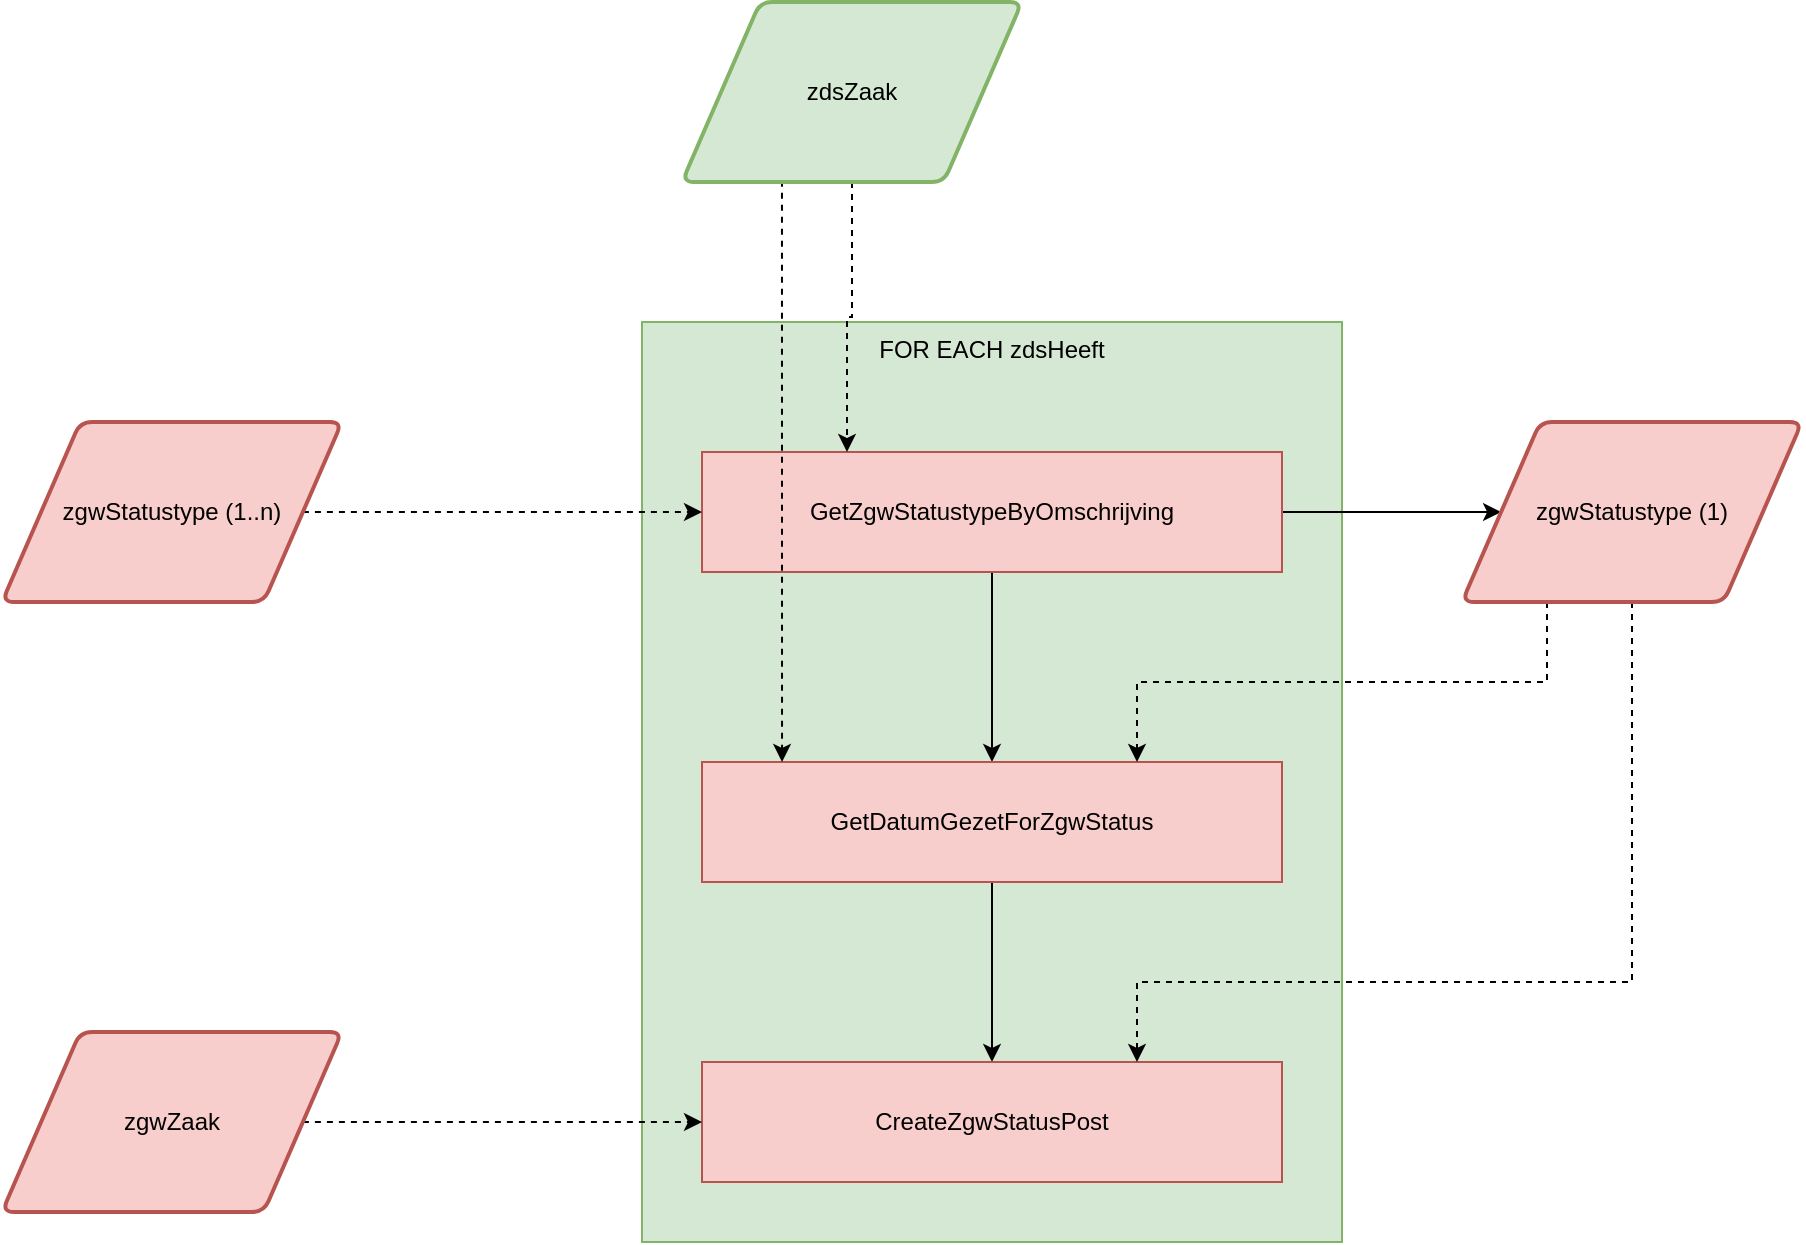 <mxfile version="16.5.1" type="device"><diagram id="N6dnAHj7gWyQGCy7Betw" name="Page-1"><mxGraphModel dx="2062" dy="1225" grid="1" gridSize="10" guides="1" tooltips="1" connect="1" arrows="1" fold="1" page="1" pageScale="1" pageWidth="1100" pageHeight="850" math="0" shadow="0"><root><mxCell id="0"/><mxCell id="1" parent="0"/><mxCell id="ktHZneLcd-s27ZzTJRPa-1" value="FOR EACH zdsHeeft" style="rounded=0;whiteSpace=wrap;html=1;fillColor=#d5e8d4;strokeColor=#82b366;verticalAlign=top;" vertex="1" parent="1"><mxGeometry x="470" y="300" width="350" height="460" as="geometry"/></mxCell><mxCell id="ktHZneLcd-s27ZzTJRPa-5" style="edgeStyle=orthogonalEdgeStyle;rounded=0;orthogonalLoop=1;jettySize=auto;html=1;entryX=0.5;entryY=0;entryDx=0;entryDy=0;" edge="1" parent="1" source="ktHZneLcd-s27ZzTJRPa-2" target="ktHZneLcd-s27ZzTJRPa-3"><mxGeometry relative="1" as="geometry"/></mxCell><mxCell id="ktHZneLcd-s27ZzTJRPa-17" style="edgeStyle=orthogonalEdgeStyle;rounded=0;orthogonalLoop=1;jettySize=auto;html=1;entryX=0;entryY=0.5;entryDx=0;entryDy=0;" edge="1" parent="1" source="ktHZneLcd-s27ZzTJRPa-2" target="ktHZneLcd-s27ZzTJRPa-15"><mxGeometry relative="1" as="geometry"/></mxCell><mxCell id="ktHZneLcd-s27ZzTJRPa-2" value="GetZgwStatustypeByOmschrijving" style="rounded=0;whiteSpace=wrap;html=1;fillColor=#f8cecc;strokeColor=#b85450;" vertex="1" parent="1"><mxGeometry x="500" y="365" width="290" height="60" as="geometry"/></mxCell><mxCell id="ktHZneLcd-s27ZzTJRPa-6" style="edgeStyle=orthogonalEdgeStyle;rounded=0;orthogonalLoop=1;jettySize=auto;html=1;entryX=0.5;entryY=0;entryDx=0;entryDy=0;" edge="1" parent="1" source="ktHZneLcd-s27ZzTJRPa-3" target="ktHZneLcd-s27ZzTJRPa-4"><mxGeometry relative="1" as="geometry"/></mxCell><mxCell id="ktHZneLcd-s27ZzTJRPa-3" value="GetDatumGezetForZgwStatus" style="rounded=0;whiteSpace=wrap;html=1;fillColor=#f8cecc;strokeColor=#b85450;" vertex="1" parent="1"><mxGeometry x="500" y="520" width="290" height="60" as="geometry"/></mxCell><mxCell id="ktHZneLcd-s27ZzTJRPa-4" value="CreateZgwStatusPost" style="rounded=0;whiteSpace=wrap;html=1;fillColor=#f8cecc;strokeColor=#b85450;" vertex="1" parent="1"><mxGeometry x="500" y="670" width="290" height="60" as="geometry"/></mxCell><mxCell id="ktHZneLcd-s27ZzTJRPa-11" style="edgeStyle=orthogonalEdgeStyle;rounded=0;orthogonalLoop=1;jettySize=auto;html=1;entryX=0;entryY=0.5;entryDx=0;entryDy=0;dashed=1;" edge="1" parent="1" source="ktHZneLcd-s27ZzTJRPa-7" target="ktHZneLcd-s27ZzTJRPa-2"><mxGeometry relative="1" as="geometry"/></mxCell><mxCell id="ktHZneLcd-s27ZzTJRPa-7" value="zgwStatustype (1..n)" style="shape=parallelogram;html=1;strokeWidth=2;perimeter=parallelogramPerimeter;whiteSpace=wrap;rounded=1;arcSize=12;size=0.23;fillColor=#f8cecc;strokeColor=#b85450;" vertex="1" parent="1"><mxGeometry x="150" y="350" width="170" height="90" as="geometry"/></mxCell><mxCell id="ktHZneLcd-s27ZzTJRPa-9" style="edgeStyle=orthogonalEdgeStyle;rounded=0;orthogonalLoop=1;jettySize=auto;html=1;entryX=0.25;entryY=0;entryDx=0;entryDy=0;dashed=1;" edge="1" parent="1" source="ktHZneLcd-s27ZzTJRPa-8" target="ktHZneLcd-s27ZzTJRPa-2"><mxGeometry relative="1" as="geometry"/></mxCell><mxCell id="ktHZneLcd-s27ZzTJRPa-10" style="edgeStyle=orthogonalEdgeStyle;rounded=0;orthogonalLoop=1;jettySize=auto;html=1;entryX=0.138;entryY=0;entryDx=0;entryDy=0;entryPerimeter=0;dashed=1;exitX=0.294;exitY=0.993;exitDx=0;exitDy=0;exitPerimeter=0;" edge="1" parent="1" source="ktHZneLcd-s27ZzTJRPa-8" target="ktHZneLcd-s27ZzTJRPa-3"><mxGeometry relative="1" as="geometry"/></mxCell><mxCell id="ktHZneLcd-s27ZzTJRPa-8" value="zdsZaak" style="shape=parallelogram;html=1;strokeWidth=2;perimeter=parallelogramPerimeter;whiteSpace=wrap;rounded=1;arcSize=12;size=0.23;fillColor=#d5e8d4;strokeColor=#82b366;" vertex="1" parent="1"><mxGeometry x="490" y="140" width="170" height="90" as="geometry"/></mxCell><mxCell id="ktHZneLcd-s27ZzTJRPa-14" style="edgeStyle=orthogonalEdgeStyle;rounded=0;orthogonalLoop=1;jettySize=auto;html=1;entryX=0;entryY=0.5;entryDx=0;entryDy=0;dashed=1;" edge="1" parent="1" source="ktHZneLcd-s27ZzTJRPa-13" target="ktHZneLcd-s27ZzTJRPa-4"><mxGeometry relative="1" as="geometry"/></mxCell><mxCell id="ktHZneLcd-s27ZzTJRPa-13" value="zgwZaak" style="shape=parallelogram;html=1;strokeWidth=2;perimeter=parallelogramPerimeter;whiteSpace=wrap;rounded=1;arcSize=12;size=0.23;fillColor=#f8cecc;strokeColor=#b85450;" vertex="1" parent="1"><mxGeometry x="150" y="655" width="170" height="90" as="geometry"/></mxCell><mxCell id="ktHZneLcd-s27ZzTJRPa-18" style="edgeStyle=orthogonalEdgeStyle;rounded=0;orthogonalLoop=1;jettySize=auto;html=1;entryX=0.75;entryY=0;entryDx=0;entryDy=0;exitX=0.25;exitY=1;exitDx=0;exitDy=0;dashed=1;" edge="1" parent="1" source="ktHZneLcd-s27ZzTJRPa-15" target="ktHZneLcd-s27ZzTJRPa-3"><mxGeometry relative="1" as="geometry"/></mxCell><mxCell id="ktHZneLcd-s27ZzTJRPa-19" style="edgeStyle=orthogonalEdgeStyle;rounded=0;orthogonalLoop=1;jettySize=auto;html=1;entryX=0.75;entryY=0;entryDx=0;entryDy=0;dashed=1;exitX=0.5;exitY=1;exitDx=0;exitDy=0;" edge="1" parent="1" source="ktHZneLcd-s27ZzTJRPa-15" target="ktHZneLcd-s27ZzTJRPa-4"><mxGeometry relative="1" as="geometry"><Array as="points"><mxPoint x="965" y="630"/><mxPoint x="718" y="630"/></Array></mxGeometry></mxCell><mxCell id="ktHZneLcd-s27ZzTJRPa-15" value="zgwStatustype (1)" style="shape=parallelogram;html=1;strokeWidth=2;perimeter=parallelogramPerimeter;whiteSpace=wrap;rounded=1;arcSize=12;size=0.23;fillColor=#f8cecc;strokeColor=#b85450;" vertex="1" parent="1"><mxGeometry x="880" y="350" width="170" height="90" as="geometry"/></mxCell></root></mxGraphModel></diagram></mxfile>